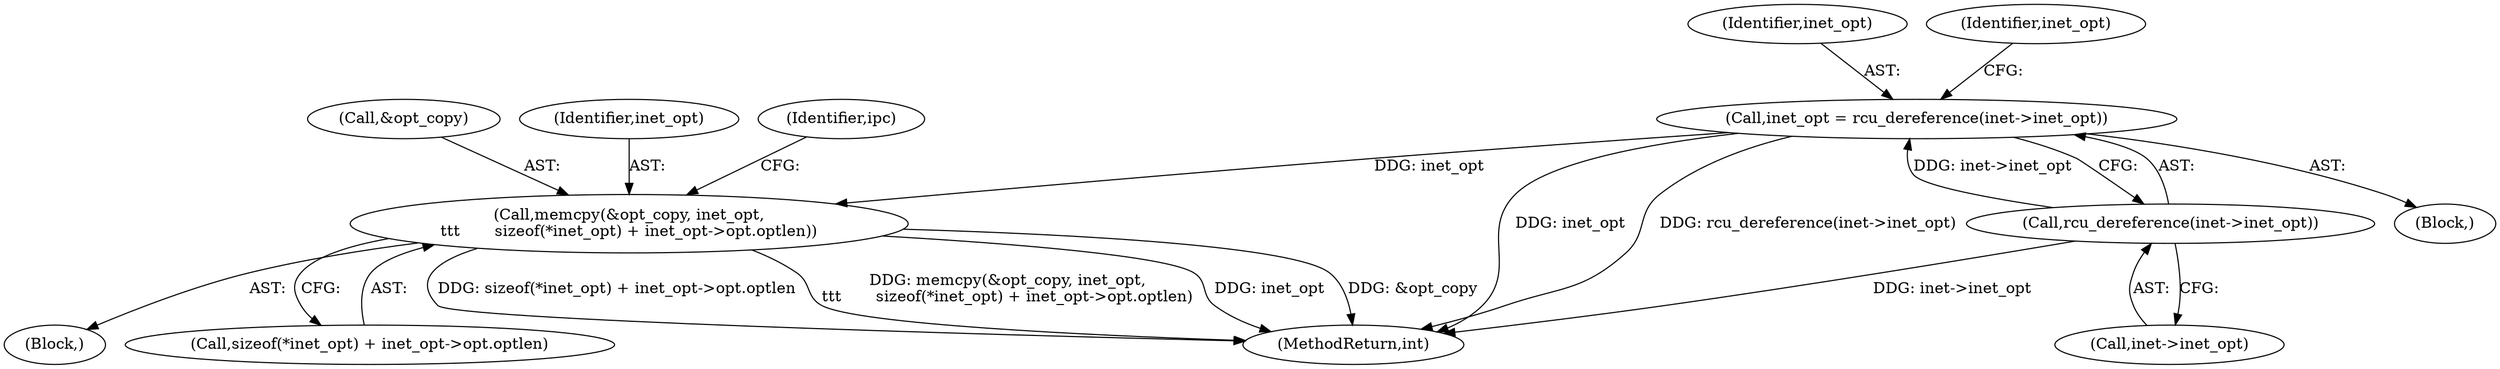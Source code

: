 digraph "0_linux_f6d8bd051c391c1c0458a30b2a7abcd939329259_32@API" {
"1000388" [label="(Call,memcpy(&opt_copy, inet_opt,\n\t\t\t       sizeof(*inet_opt) + inet_opt->opt.optlen))"];
"1000379" [label="(Call,inet_opt = rcu_dereference(inet->inet_opt))"];
"1000381" [label="(Call,rcu_dereference(inet->inet_opt))"];
"1000376" [label="(Block,)"];
"1000381" [label="(Call,rcu_dereference(inet->inet_opt))"];
"1000380" [label="(Identifier,inet_opt)"];
"1000388" [label="(Call,memcpy(&opt_copy, inet_opt,\n\t\t\t       sizeof(*inet_opt) + inet_opt->opt.optlen))"];
"1000387" [label="(Block,)"];
"1000382" [label="(Call,inet->inet_opt)"];
"1000379" [label="(Call,inet_opt = rcu_dereference(inet->inet_opt))"];
"1000403" [label="(Identifier,ipc)"];
"1000389" [label="(Call,&opt_copy)"];
"1000850" [label="(MethodReturn,int)"];
"1000392" [label="(Call,sizeof(*inet_opt) + inet_opt->opt.optlen)"];
"1000391" [label="(Identifier,inet_opt)"];
"1000386" [label="(Identifier,inet_opt)"];
"1000388" -> "1000387"  [label="AST: "];
"1000388" -> "1000392"  [label="CFG: "];
"1000389" -> "1000388"  [label="AST: "];
"1000391" -> "1000388"  [label="AST: "];
"1000392" -> "1000388"  [label="AST: "];
"1000403" -> "1000388"  [label="CFG: "];
"1000388" -> "1000850"  [label="DDG: &opt_copy"];
"1000388" -> "1000850"  [label="DDG: sizeof(*inet_opt) + inet_opt->opt.optlen"];
"1000388" -> "1000850"  [label="DDG: memcpy(&opt_copy, inet_opt,\n\t\t\t       sizeof(*inet_opt) + inet_opt->opt.optlen)"];
"1000388" -> "1000850"  [label="DDG: inet_opt"];
"1000379" -> "1000388"  [label="DDG: inet_opt"];
"1000379" -> "1000376"  [label="AST: "];
"1000379" -> "1000381"  [label="CFG: "];
"1000380" -> "1000379"  [label="AST: "];
"1000381" -> "1000379"  [label="AST: "];
"1000386" -> "1000379"  [label="CFG: "];
"1000379" -> "1000850"  [label="DDG: inet_opt"];
"1000379" -> "1000850"  [label="DDG: rcu_dereference(inet->inet_opt)"];
"1000381" -> "1000379"  [label="DDG: inet->inet_opt"];
"1000381" -> "1000382"  [label="CFG: "];
"1000382" -> "1000381"  [label="AST: "];
"1000381" -> "1000850"  [label="DDG: inet->inet_opt"];
}
